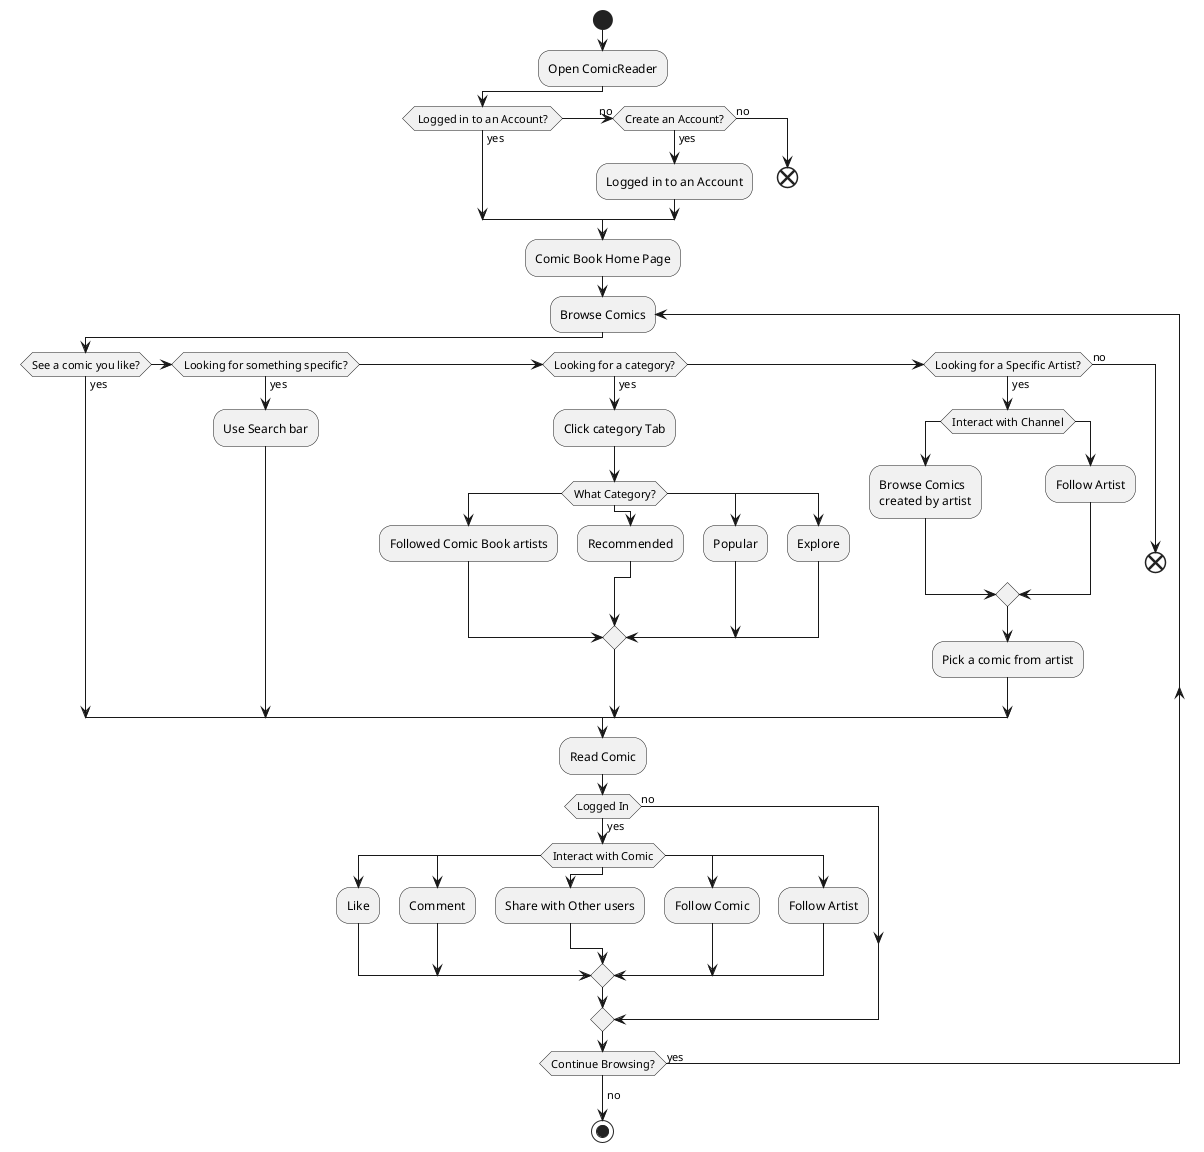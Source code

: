 @startuml
start


:Open ComicReader;

if( Logged in to an Account? ) then (yes)
(no) elseif (Create an Account?) then (yes)
    :Logged in to an Account;
else (no)
    end
endif

:Comic Book Home Page;

repeat :Browse Comics;
    label startBrowse
    if(See a comic you like?) then (yes)
    elseif (Looking for something specific?) then (yes)
        :Use Search bar;
    elseif (Looking for a category?) then (yes)
        :Click category Tab;

        switch (What Category?)
        case()
            :Followed Comic Book artists;
        case()
            :Recommended;
        case()
            :Popular;
        case()
            :Explore;
        endswitch
    elseif(Looking for a Specific Artist?) then(yes)

        switch(Interact with Channel)
        case()
        :Browse Comics 
        created by artist;
        case()
            :Follow Artist;
        endswitch
        :Pick a comic from artist;
    else (no)
        end
    endif

    :Read Comic;
    if(Logged In) then (yes)
        switch(Interact with Comic)
        case()
            :Like;
        case()
            :Comment;
        case()
            :Share with Other users;
        case()
            :Follow Comic;
        case()
            :Follow Artist;
        endswitch
    else (no)
    endif

repeat while (Continue Browsing?) is (yes)
-> no;


stop


@enduml